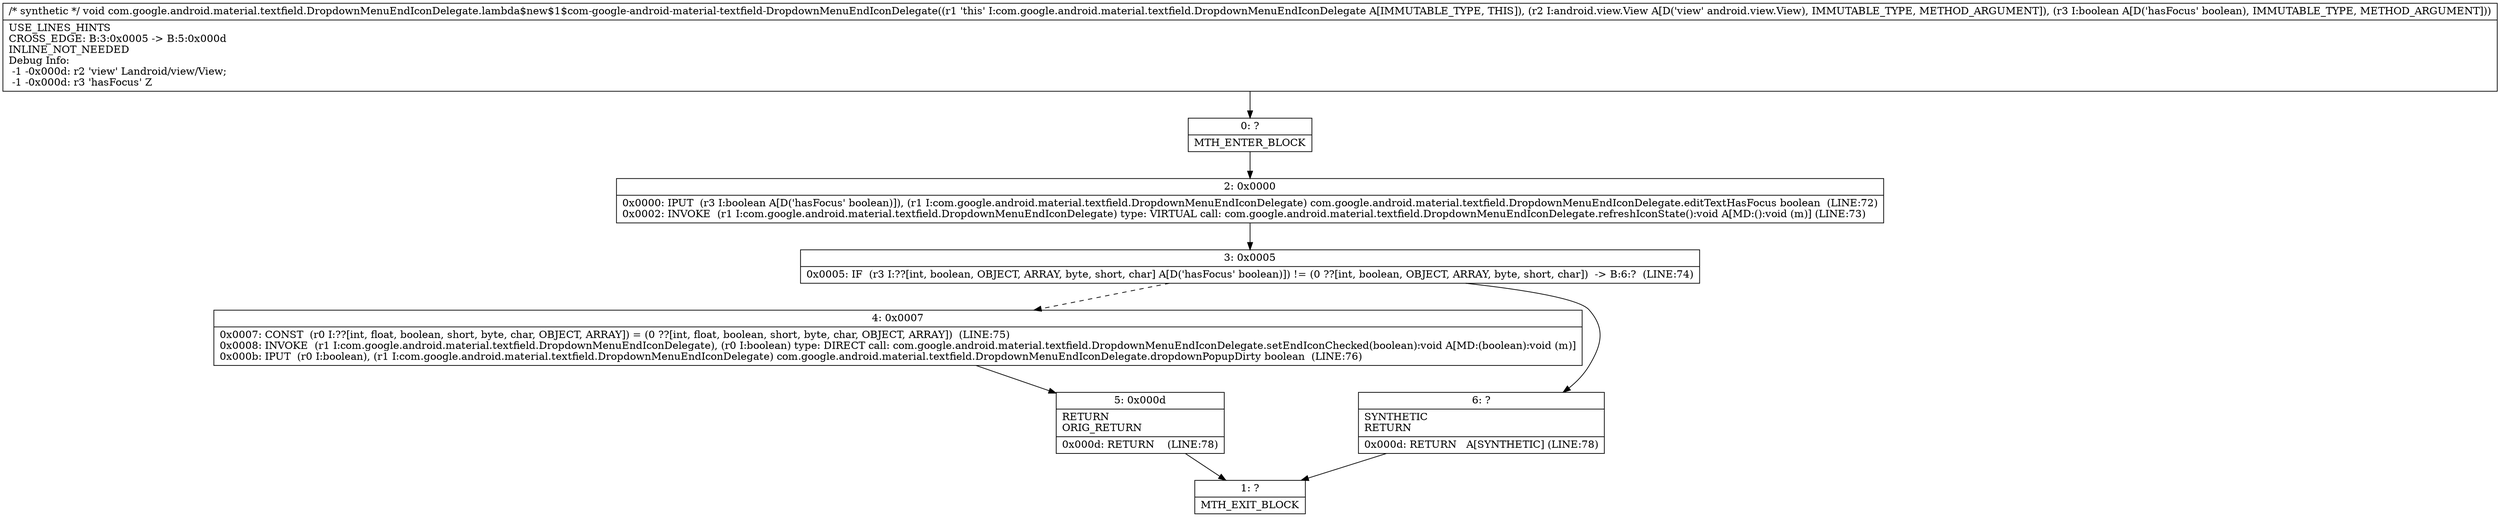 digraph "CFG forcom.google.android.material.textfield.DropdownMenuEndIconDelegate.lambda$new$1$com\-google\-android\-material\-textfield\-DropdownMenuEndIconDelegate(Landroid\/view\/View;Z)V" {
Node_0 [shape=record,label="{0\:\ ?|MTH_ENTER_BLOCK\l}"];
Node_2 [shape=record,label="{2\:\ 0x0000|0x0000: IPUT  (r3 I:boolean A[D('hasFocus' boolean)]), (r1 I:com.google.android.material.textfield.DropdownMenuEndIconDelegate) com.google.android.material.textfield.DropdownMenuEndIconDelegate.editTextHasFocus boolean  (LINE:72)\l0x0002: INVOKE  (r1 I:com.google.android.material.textfield.DropdownMenuEndIconDelegate) type: VIRTUAL call: com.google.android.material.textfield.DropdownMenuEndIconDelegate.refreshIconState():void A[MD:():void (m)] (LINE:73)\l}"];
Node_3 [shape=record,label="{3\:\ 0x0005|0x0005: IF  (r3 I:??[int, boolean, OBJECT, ARRAY, byte, short, char] A[D('hasFocus' boolean)]) != (0 ??[int, boolean, OBJECT, ARRAY, byte, short, char])  \-\> B:6:?  (LINE:74)\l}"];
Node_4 [shape=record,label="{4\:\ 0x0007|0x0007: CONST  (r0 I:??[int, float, boolean, short, byte, char, OBJECT, ARRAY]) = (0 ??[int, float, boolean, short, byte, char, OBJECT, ARRAY])  (LINE:75)\l0x0008: INVOKE  (r1 I:com.google.android.material.textfield.DropdownMenuEndIconDelegate), (r0 I:boolean) type: DIRECT call: com.google.android.material.textfield.DropdownMenuEndIconDelegate.setEndIconChecked(boolean):void A[MD:(boolean):void (m)]\l0x000b: IPUT  (r0 I:boolean), (r1 I:com.google.android.material.textfield.DropdownMenuEndIconDelegate) com.google.android.material.textfield.DropdownMenuEndIconDelegate.dropdownPopupDirty boolean  (LINE:76)\l}"];
Node_5 [shape=record,label="{5\:\ 0x000d|RETURN\lORIG_RETURN\l|0x000d: RETURN    (LINE:78)\l}"];
Node_1 [shape=record,label="{1\:\ ?|MTH_EXIT_BLOCK\l}"];
Node_6 [shape=record,label="{6\:\ ?|SYNTHETIC\lRETURN\l|0x000d: RETURN   A[SYNTHETIC] (LINE:78)\l}"];
MethodNode[shape=record,label="{\/* synthetic *\/ void com.google.android.material.textfield.DropdownMenuEndIconDelegate.lambda$new$1$com\-google\-android\-material\-textfield\-DropdownMenuEndIconDelegate((r1 'this' I:com.google.android.material.textfield.DropdownMenuEndIconDelegate A[IMMUTABLE_TYPE, THIS]), (r2 I:android.view.View A[D('view' android.view.View), IMMUTABLE_TYPE, METHOD_ARGUMENT]), (r3 I:boolean A[D('hasFocus' boolean), IMMUTABLE_TYPE, METHOD_ARGUMENT]))  | USE_LINES_HINTS\lCROSS_EDGE: B:3:0x0005 \-\> B:5:0x000d\lINLINE_NOT_NEEDED\lDebug Info:\l  \-1 \-0x000d: r2 'view' Landroid\/view\/View;\l  \-1 \-0x000d: r3 'hasFocus' Z\l}"];
MethodNode -> Node_0;Node_0 -> Node_2;
Node_2 -> Node_3;
Node_3 -> Node_4[style=dashed];
Node_3 -> Node_6;
Node_4 -> Node_5;
Node_5 -> Node_1;
Node_6 -> Node_1;
}

